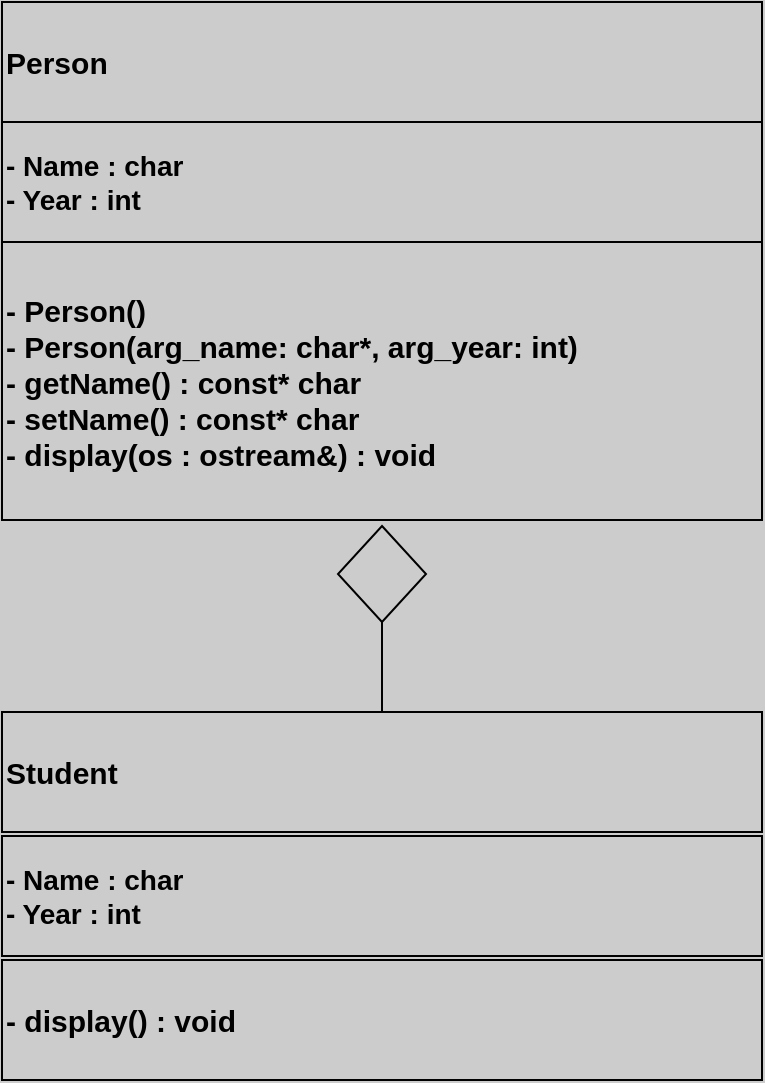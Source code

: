 <mxfile>
    <diagram id="mNfj50ULcXAtLTT_WBYt" name="Page-1">
        <mxGraphModel dx="1268" dy="907" grid="0" gridSize="10" guides="1" tooltips="1" connect="1" arrows="1" fold="1" page="1" pageScale="1" pageWidth="1100" pageHeight="850" background="#CCCCCC" math="0" shadow="0">
            <root>
                <mxCell id="0"/>
                <mxCell id="1" parent="0"/>
                <mxCell id="60" value="&lt;b&gt;&lt;font color=&quot;#000000&quot; style=&quot;font-size: 15px;&quot;&gt;Person&lt;/font&gt;&lt;/b&gt;" style="rounded=0;whiteSpace=wrap;html=1;labelBackgroundColor=none;fontColor=#FFFFFF;fillColor=none;gradientColor=none;align=left;strokeColor=#000000;" vertex="1" parent="1">
                    <mxGeometry x="360" y="70" width="380" height="60" as="geometry"/>
                </mxCell>
                <mxCell id="61" value="&lt;div style=&quot;font-size: 14px;&quot;&gt;&lt;b style=&quot;&quot;&gt;&lt;font color=&quot;#000000&quot; style=&quot;font-size: 14px;&quot;&gt;- Name : char&lt;/font&gt;&lt;/b&gt;&lt;/div&gt;&lt;div style=&quot;font-size: 14px;&quot;&gt;&lt;span style=&quot;background-color: initial;&quot;&gt;&lt;b style=&quot;&quot;&gt;&lt;font color=&quot;#000000&quot; style=&quot;font-size: 14px;&quot;&gt;- Year : int&lt;/font&gt;&lt;/b&gt;&lt;/span&gt;&lt;/div&gt;" style="rounded=0;whiteSpace=wrap;html=1;labelBackgroundColor=none;fontColor=#FFFFFF;fillColor=none;gradientColor=none;align=left;strokeColor=#000000;" vertex="1" parent="1">
                    <mxGeometry x="360" y="130" width="380" height="60" as="geometry"/>
                </mxCell>
                <mxCell id="62" value="&lt;div&gt;&lt;span style=&quot;font-size: 15px;&quot;&gt;&lt;b&gt;&lt;font color=&quot;#000000&quot;&gt;- Person()&lt;/font&gt;&lt;/b&gt;&lt;/span&gt;&lt;/div&gt;&lt;div&gt;&lt;b style=&quot;font-size: 15px; background-color: initial;&quot;&gt;&lt;font color=&quot;#000000&quot;&gt;- Person(arg_name: char*, arg_year: int)&lt;/font&gt;&lt;/b&gt;&lt;/div&gt;&lt;div&gt;&lt;span style=&quot;font-size: 15px;&quot;&gt;&lt;b&gt;&lt;font color=&quot;#000000&quot;&gt;- getName() : const* char&lt;/font&gt;&lt;/b&gt;&lt;/span&gt;&lt;/div&gt;&lt;div&gt;&lt;span style=&quot;font-size: 15px;&quot;&gt;&lt;b&gt;&lt;font color=&quot;#000000&quot;&gt;- setName() : const* char&lt;/font&gt;&lt;/b&gt;&lt;/span&gt;&lt;/div&gt;&lt;div&gt;&lt;span style=&quot;font-size: 15px;&quot;&gt;&lt;b&gt;&lt;font color=&quot;#000000&quot;&gt;- display(os : ostream&amp;amp;) : void&lt;/font&gt;&lt;/b&gt;&lt;/span&gt;&lt;/div&gt;" style="rounded=0;whiteSpace=wrap;html=1;labelBackgroundColor=none;fontColor=#FFFFFF;fillColor=none;gradientColor=none;align=left;strokeColor=#000000;" vertex="1" parent="1">
                    <mxGeometry x="360" y="190" width="380" height="139" as="geometry"/>
                </mxCell>
                <mxCell id="63" value="&lt;b&gt;&lt;font style=&quot;font-size: 15px;&quot;&gt;Student&lt;/font&gt;&lt;/b&gt;" style="rounded=0;whiteSpace=wrap;html=1;labelBackgroundColor=none;strokeColor=#000000;fontSize=14;fontColor=#000000;fillColor=none;gradientColor=none;align=left;" vertex="1" parent="1">
                    <mxGeometry x="360" y="425" width="380" height="60" as="geometry"/>
                </mxCell>
                <mxCell id="64" value="&lt;div style=&quot;font-size: 14px;&quot;&gt;&lt;b style=&quot;&quot;&gt;&lt;font color=&quot;#000000&quot; style=&quot;font-size: 14px;&quot;&gt;- Name : char&lt;/font&gt;&lt;/b&gt;&lt;/div&gt;&lt;div style=&quot;font-size: 14px;&quot;&gt;&lt;span style=&quot;background-color: initial;&quot;&gt;&lt;b style=&quot;&quot;&gt;&lt;font color=&quot;#000000&quot; style=&quot;font-size: 14px;&quot;&gt;- Year : int&lt;/font&gt;&lt;/b&gt;&lt;/span&gt;&lt;/div&gt;" style="rounded=0;whiteSpace=wrap;html=1;labelBackgroundColor=none;fontColor=#FFFFFF;fillColor=none;gradientColor=none;align=left;strokeColor=#000000;" vertex="1" parent="1">
                    <mxGeometry x="360" y="487" width="380" height="60" as="geometry"/>
                </mxCell>
                <mxCell id="65" value="&lt;span style=&quot;font-size: 15px;&quot;&gt;&lt;b&gt;- display() : void&lt;/b&gt;&lt;/span&gt;" style="rounded=0;whiteSpace=wrap;html=1;labelBackgroundColor=none;strokeColor=#000000;fontSize=15;fontColor=#000000;fillColor=none;gradientColor=none;align=left;" vertex="1" parent="1">
                    <mxGeometry x="360" y="549" width="380" height="60" as="geometry"/>
                </mxCell>
                <mxCell id="68" value="" style="rhombus;whiteSpace=wrap;html=1;labelBackgroundColor=none;strokeColor=#000000;fontSize=15;fontColor=#000000;fillColor=none;gradientColor=none;" vertex="1" parent="1">
                    <mxGeometry x="528" y="332" width="44" height="48" as="geometry"/>
                </mxCell>
                <mxCell id="69" value="" style="endArrow=none;html=1;fontSize=15;fontColor=#000000;strokeColor=#000000;" edge="1" parent="1" source="63">
                    <mxGeometry width="50" height="50" relative="1" as="geometry">
                        <mxPoint x="500" y="430" as="sourcePoint"/>
                        <mxPoint x="550" y="380" as="targetPoint"/>
                    </mxGeometry>
                </mxCell>
            </root>
        </mxGraphModel>
    </diagram>
</mxfile>